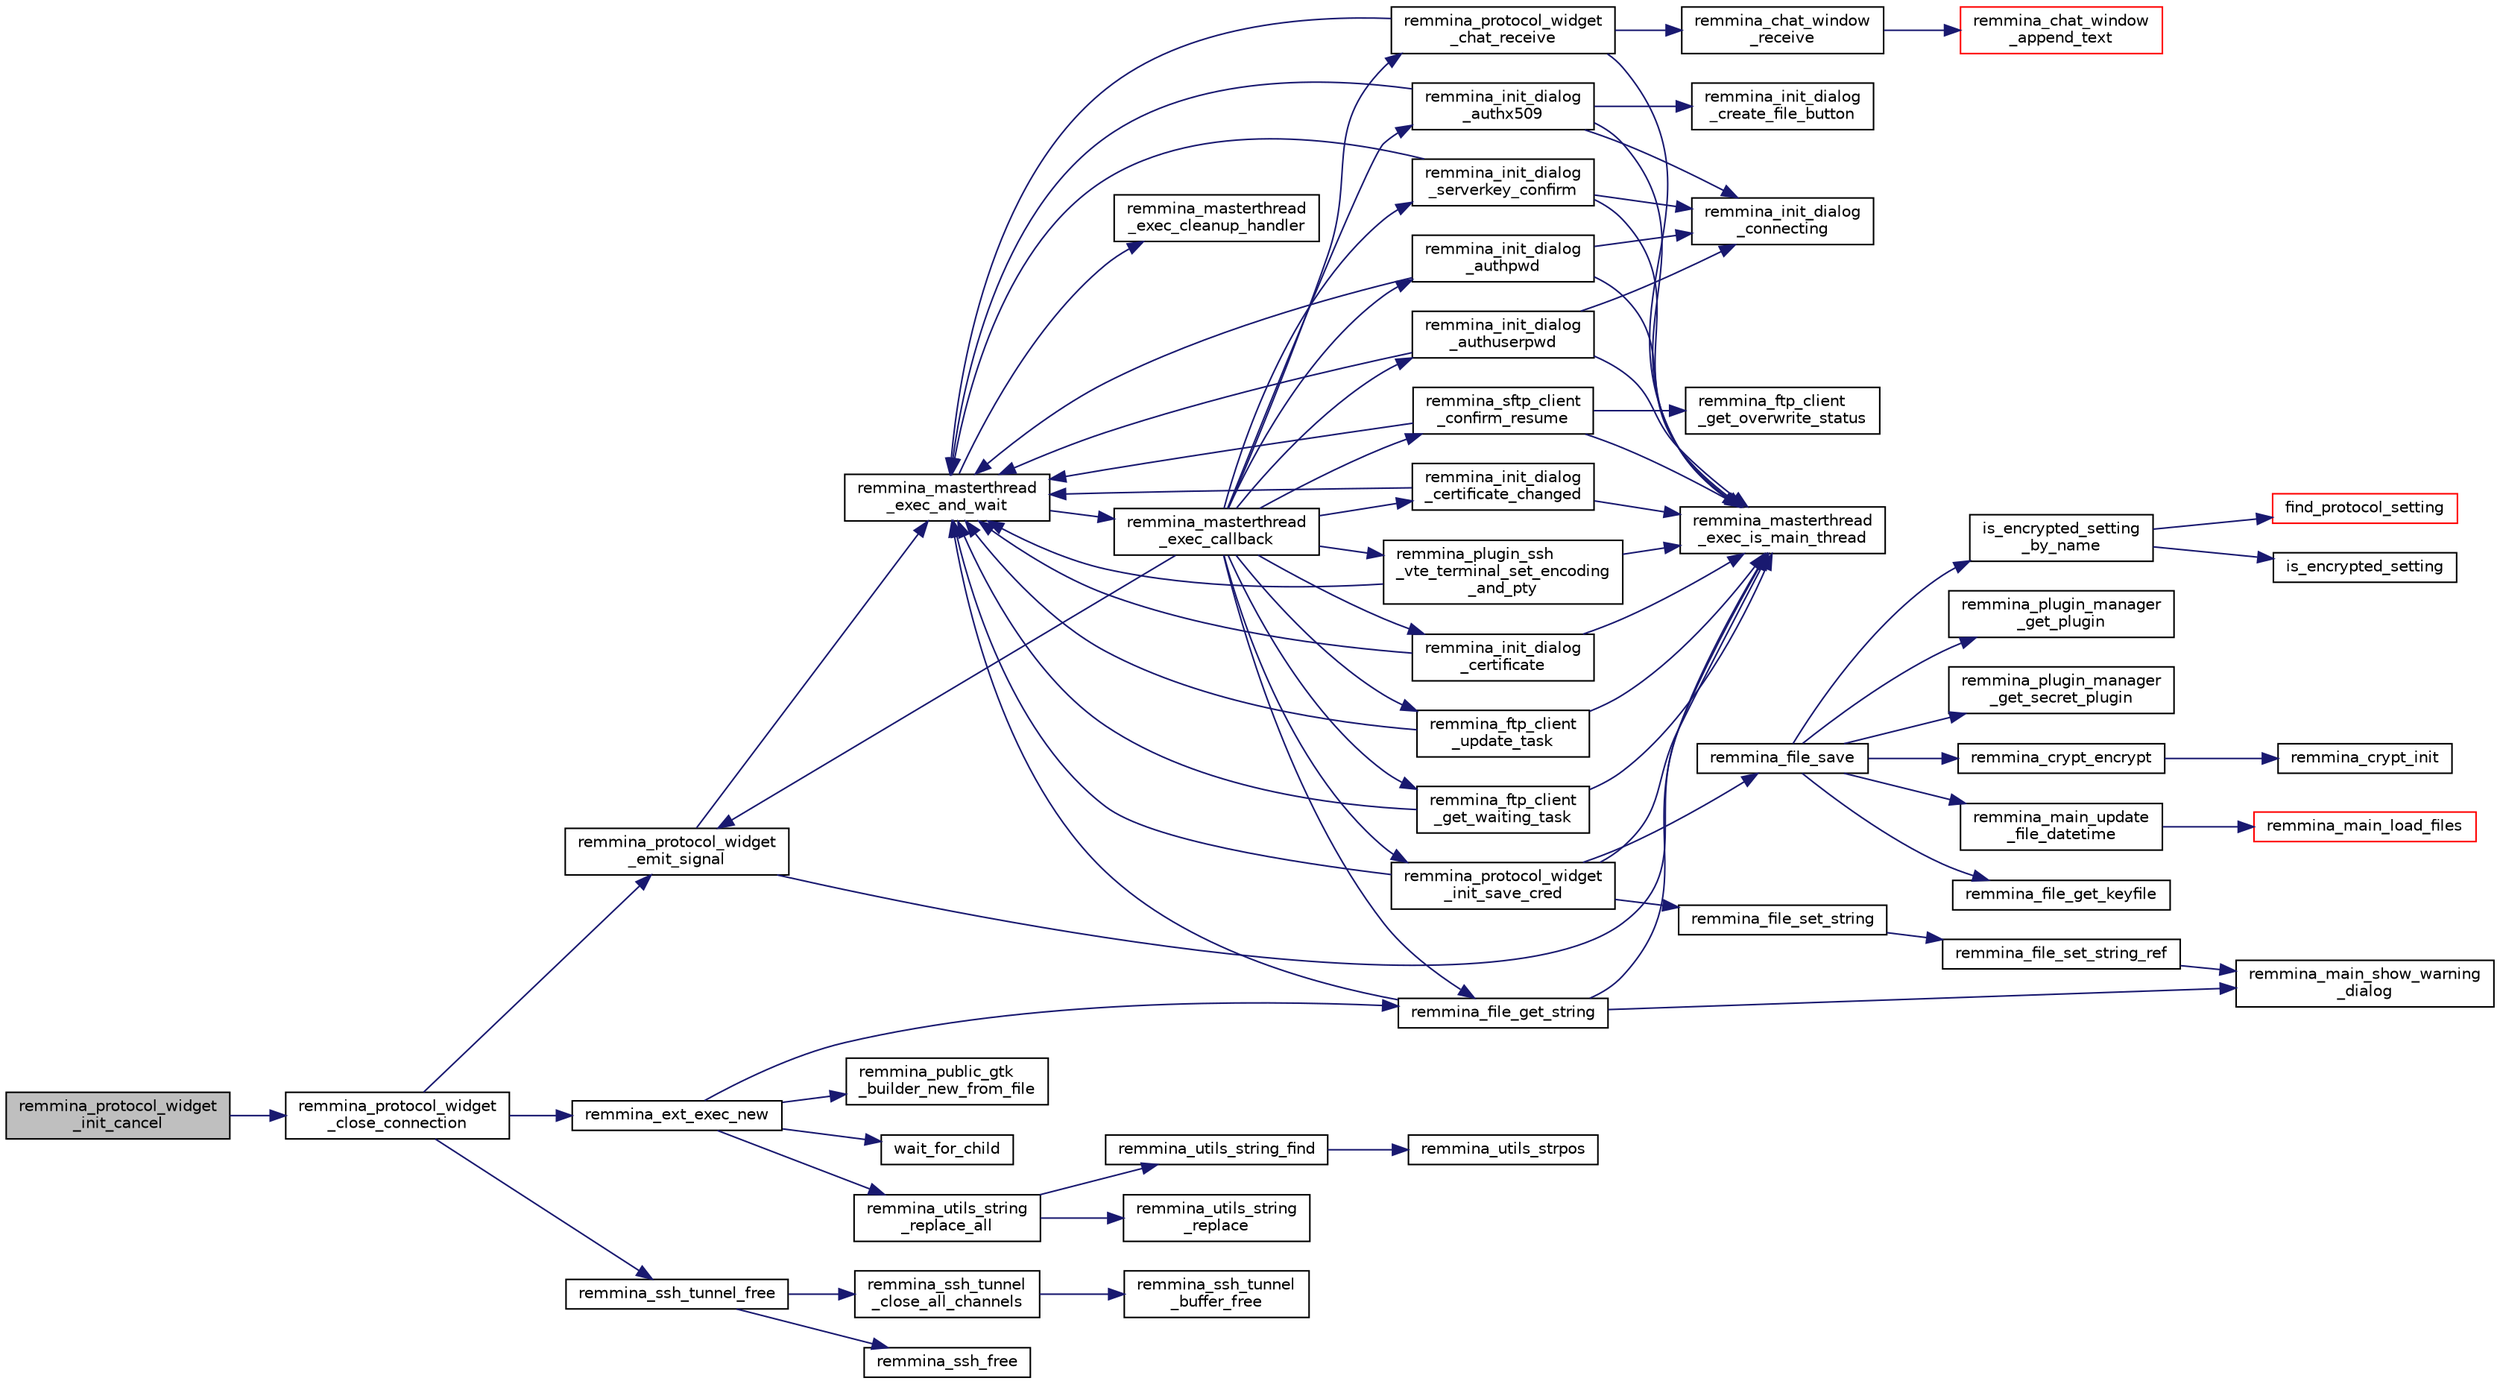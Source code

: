 digraph "remmina_protocol_widget_init_cancel"
{
  edge [fontname="Helvetica",fontsize="10",labelfontname="Helvetica",labelfontsize="10"];
  node [fontname="Helvetica",fontsize="10",shape=record];
  rankdir="LR";
  Node2322 [label="remmina_protocol_widget\l_init_cancel",height=0.2,width=0.4,color="black", fillcolor="grey75", style="filled", fontcolor="black"];
  Node2322 -> Node2323 [color="midnightblue",fontsize="10",style="solid",fontname="Helvetica"];
  Node2323 [label="remmina_protocol_widget\l_close_connection",height=0.2,width=0.4,color="black", fillcolor="white", style="filled",URL="$remmina__protocol__widget_8c.html#a326a430fe4d298e3564d9fd5b7945a82"];
  Node2323 -> Node2324 [color="midnightblue",fontsize="10",style="solid",fontname="Helvetica"];
  Node2324 [label="remmina_protocol_widget\l_emit_signal",height=0.2,width=0.4,color="black", fillcolor="white", style="filled",URL="$remmina__protocol__widget_8c.html#ac3e5a7f14aef4adb2e57d35e9c180b3b"];
  Node2324 -> Node2325 [color="midnightblue",fontsize="10",style="solid",fontname="Helvetica"];
  Node2325 [label="remmina_masterthread\l_exec_is_main_thread",height=0.2,width=0.4,color="black", fillcolor="white", style="filled",URL="$remmina__masterthread__exec_8c.html#a3a52e863a3a3da6da6bb5d36c13b7ff4"];
  Node2324 -> Node2326 [color="midnightblue",fontsize="10",style="solid",fontname="Helvetica"];
  Node2326 [label="remmina_masterthread\l_exec_and_wait",height=0.2,width=0.4,color="black", fillcolor="white", style="filled",URL="$remmina__masterthread__exec_8c.html#a14628c2470cac50e87916a70ea05c97d"];
  Node2326 -> Node2327 [color="midnightblue",fontsize="10",style="solid",fontname="Helvetica"];
  Node2327 [label="remmina_masterthread\l_exec_cleanup_handler",height=0.2,width=0.4,color="black", fillcolor="white", style="filled",URL="$remmina__masterthread__exec_8c.html#a94985f15fd0d27c037824ee90b0ecd3c"];
  Node2326 -> Node2328 [color="midnightblue",fontsize="10",style="solid",fontname="Helvetica"];
  Node2328 [label="remmina_masterthread\l_exec_callback",height=0.2,width=0.4,color="black", fillcolor="white", style="filled",URL="$remmina__masterthread__exec_8c.html#ae5c4d736f1856249c255430e010a179f"];
  Node2328 -> Node2329 [color="midnightblue",fontsize="10",style="solid",fontname="Helvetica"];
  Node2329 [label="remmina_protocol_widget\l_init_save_cred",height=0.2,width=0.4,color="black", fillcolor="white", style="filled",URL="$remmina__protocol__widget_8c.html#a7ac09ee83afa8a1a60cadf56b0ec83a6"];
  Node2329 -> Node2325 [color="midnightblue",fontsize="10",style="solid",fontname="Helvetica"];
  Node2329 -> Node2326 [color="midnightblue",fontsize="10",style="solid",fontname="Helvetica"];
  Node2329 -> Node2330 [color="midnightblue",fontsize="10",style="solid",fontname="Helvetica"];
  Node2330 [label="remmina_file_set_string",height=0.2,width=0.4,color="black", fillcolor="white", style="filled",URL="$remmina__file_8c.html#a85ca1ca2d0bf9ef29e490c6f4527a954"];
  Node2330 -> Node2331 [color="midnightblue",fontsize="10",style="solid",fontname="Helvetica"];
  Node2331 [label="remmina_file_set_string_ref",height=0.2,width=0.4,color="black", fillcolor="white", style="filled",URL="$remmina__file_8c.html#a74951c1067a1a5e1341f5e1c1206dec6"];
  Node2331 -> Node2332 [color="midnightblue",fontsize="10",style="solid",fontname="Helvetica"];
  Node2332 [label="remmina_main_show_warning\l_dialog",height=0.2,width=0.4,color="black", fillcolor="white", style="filled",URL="$remmina__main_8c.html#ad99b9c0bf2fa8c166a8b4a09e06ffdf7"];
  Node2329 -> Node2333 [color="midnightblue",fontsize="10",style="solid",fontname="Helvetica"];
  Node2333 [label="remmina_file_save",height=0.2,width=0.4,color="black", fillcolor="white", style="filled",URL="$remmina__file_8c.html#a8c893a5deec9bc446bd89cc9973416c7"];
  Node2333 -> Node2334 [color="midnightblue",fontsize="10",style="solid",fontname="Helvetica"];
  Node2334 [label="remmina_file_get_keyfile",height=0.2,width=0.4,color="black", fillcolor="white", style="filled",URL="$remmina__file_8c.html#a89ec355adbf6e03ad16d7faf810af46f"];
  Node2333 -> Node2335 [color="midnightblue",fontsize="10",style="solid",fontname="Helvetica"];
  Node2335 [label="remmina_plugin_manager\l_get_plugin",height=0.2,width=0.4,color="black", fillcolor="white", style="filled",URL="$remmina__plugin__manager_8c.html#a3872c8656a8a3d5147bcc603471c1932"];
  Node2333 -> Node2336 [color="midnightblue",fontsize="10",style="solid",fontname="Helvetica"];
  Node2336 [label="remmina_plugin_manager\l_get_secret_plugin",height=0.2,width=0.4,color="black", fillcolor="white", style="filled",URL="$remmina__plugin__manager_8c.html#ad380a98f6624aa8c830015c8b428b7b4"];
  Node2333 -> Node2337 [color="midnightblue",fontsize="10",style="solid",fontname="Helvetica"];
  Node2337 [label="is_encrypted_setting\l_by_name",height=0.2,width=0.4,color="black", fillcolor="white", style="filled",URL="$remmina__file_8c.html#a72580559fa04082418a993fec4c77281"];
  Node2337 -> Node2338 [color="midnightblue",fontsize="10",style="solid",fontname="Helvetica"];
  Node2338 [label="find_protocol_setting",height=0.2,width=0.4,color="red", fillcolor="white", style="filled",URL="$remmina__file_8c.html#acc88ee6f5ba73bf9c3b05ab9368c952f"];
  Node2337 -> Node2340 [color="midnightblue",fontsize="10",style="solid",fontname="Helvetica"];
  Node2340 [label="is_encrypted_setting",height=0.2,width=0.4,color="black", fillcolor="white", style="filled",URL="$remmina__file_8c.html#a29920ae737817d3f6c673bacbbf11ca1"];
  Node2333 -> Node2341 [color="midnightblue",fontsize="10",style="solid",fontname="Helvetica"];
  Node2341 [label="remmina_crypt_encrypt",height=0.2,width=0.4,color="black", fillcolor="white", style="filled",URL="$remmina__crypt_8c.html#aa02cf0fed3eb68d6a89815c3ba3bf7b1"];
  Node2341 -> Node2342 [color="midnightblue",fontsize="10",style="solid",fontname="Helvetica"];
  Node2342 [label="remmina_crypt_init",height=0.2,width=0.4,color="black", fillcolor="white", style="filled",URL="$remmina__crypt_8c.html#ae097c169aefdd5d83a57fc1bde511171"];
  Node2333 -> Node2343 [color="midnightblue",fontsize="10",style="solid",fontname="Helvetica"];
  Node2343 [label="remmina_main_update\l_file_datetime",height=0.2,width=0.4,color="black", fillcolor="white", style="filled",URL="$remmina__main_8c.html#a5ae0372dafe41f96a09097c07d1b270a"];
  Node2343 -> Node2344 [color="midnightblue",fontsize="10",style="solid",fontname="Helvetica"];
  Node2344 [label="remmina_main_load_files",height=0.2,width=0.4,color="red", fillcolor="white", style="filled",URL="$remmina__main_8c.html#a3617295e74fa84edbd41dedc601402a7"];
  Node2328 -> Node2377 [color="midnightblue",fontsize="10",style="solid",fontname="Helvetica"];
  Node2377 [label="remmina_protocol_widget\l_chat_receive",height=0.2,width=0.4,color="black", fillcolor="white", style="filled",URL="$remmina__protocol__widget_8c.html#ae2522242b3f39ee84ee8cf75170de0c0"];
  Node2377 -> Node2325 [color="midnightblue",fontsize="10",style="solid",fontname="Helvetica"];
  Node2377 -> Node2326 [color="midnightblue",fontsize="10",style="solid",fontname="Helvetica"];
  Node2377 -> Node2378 [color="midnightblue",fontsize="10",style="solid",fontname="Helvetica"];
  Node2378 [label="remmina_chat_window\l_receive",height=0.2,width=0.4,color="black", fillcolor="white", style="filled",URL="$remmina__chat__window_8c.html#a45724aed5474dd741563ffbf89237022"];
  Node2378 -> Node2379 [color="midnightblue",fontsize="10",style="solid",fontname="Helvetica"];
  Node2379 [label="remmina_chat_window\l_append_text",height=0.2,width=0.4,color="red", fillcolor="white", style="filled",URL="$remmina__chat__window_8c.html#adfffc86df4856aabe2593de07742985f"];
  Node2328 -> Node2357 [color="midnightblue",fontsize="10",style="solid",fontname="Helvetica"];
  Node2357 [label="remmina_file_get_string",height=0.2,width=0.4,color="black", fillcolor="white", style="filled",URL="$remmina__file_8c.html#a8eb1b213d9d08c6ad13683ce05f4355e"];
  Node2357 -> Node2325 [color="midnightblue",fontsize="10",style="solid",fontname="Helvetica"];
  Node2357 -> Node2326 [color="midnightblue",fontsize="10",style="solid",fontname="Helvetica"];
  Node2357 -> Node2332 [color="midnightblue",fontsize="10",style="solid",fontname="Helvetica"];
  Node2328 -> Node2381 [color="midnightblue",fontsize="10",style="solid",fontname="Helvetica"];
  Node2381 [label="remmina_init_dialog\l_serverkey_confirm",height=0.2,width=0.4,color="black", fillcolor="white", style="filled",URL="$remmina__init__dialog_8c.html#a11fba22fe5f7f85985e01b499a52e534"];
  Node2381 -> Node2325 [color="midnightblue",fontsize="10",style="solid",fontname="Helvetica"];
  Node2381 -> Node2326 [color="midnightblue",fontsize="10",style="solid",fontname="Helvetica"];
  Node2381 -> Node2382 [color="midnightblue",fontsize="10",style="solid",fontname="Helvetica"];
  Node2382 [label="remmina_init_dialog\l_connecting",height=0.2,width=0.4,color="black", fillcolor="white", style="filled",URL="$remmina__init__dialog_8c.html#a7602c5b714e02a10506977dd983e7446"];
  Node2328 -> Node2383 [color="midnightblue",fontsize="10",style="solid",fontname="Helvetica"];
  Node2383 [label="remmina_init_dialog\l_authpwd",height=0.2,width=0.4,color="black", fillcolor="white", style="filled",URL="$remmina__init__dialog_8c.html#a755fc90b41b65cd6106915ab501433fa"];
  Node2383 -> Node2325 [color="midnightblue",fontsize="10",style="solid",fontname="Helvetica"];
  Node2383 -> Node2326 [color="midnightblue",fontsize="10",style="solid",fontname="Helvetica"];
  Node2383 -> Node2382 [color="midnightblue",fontsize="10",style="solid",fontname="Helvetica"];
  Node2328 -> Node2384 [color="midnightblue",fontsize="10",style="solid",fontname="Helvetica"];
  Node2384 [label="remmina_init_dialog\l_authuserpwd",height=0.2,width=0.4,color="black", fillcolor="white", style="filled",URL="$remmina__init__dialog_8c.html#ad941f2348cd1752fc9d58c263690726c"];
  Node2384 -> Node2325 [color="midnightblue",fontsize="10",style="solid",fontname="Helvetica"];
  Node2384 -> Node2326 [color="midnightblue",fontsize="10",style="solid",fontname="Helvetica"];
  Node2384 -> Node2382 [color="midnightblue",fontsize="10",style="solid",fontname="Helvetica"];
  Node2328 -> Node2385 [color="midnightblue",fontsize="10",style="solid",fontname="Helvetica"];
  Node2385 [label="remmina_init_dialog\l_certificate",height=0.2,width=0.4,color="black", fillcolor="white", style="filled",URL="$remmina__init__dialog_8c.html#abd47233840e1eefc1d511bc4e153b98b"];
  Node2385 -> Node2325 [color="midnightblue",fontsize="10",style="solid",fontname="Helvetica"];
  Node2385 -> Node2326 [color="midnightblue",fontsize="10",style="solid",fontname="Helvetica"];
  Node2328 -> Node2386 [color="midnightblue",fontsize="10",style="solid",fontname="Helvetica"];
  Node2386 [label="remmina_init_dialog\l_certificate_changed",height=0.2,width=0.4,color="black", fillcolor="white", style="filled",URL="$remmina__init__dialog_8c.html#a07e0824fe19e8169d076878aca502fc8"];
  Node2386 -> Node2325 [color="midnightblue",fontsize="10",style="solid",fontname="Helvetica"];
  Node2386 -> Node2326 [color="midnightblue",fontsize="10",style="solid",fontname="Helvetica"];
  Node2328 -> Node2387 [color="midnightblue",fontsize="10",style="solid",fontname="Helvetica"];
  Node2387 [label="remmina_init_dialog\l_authx509",height=0.2,width=0.4,color="black", fillcolor="white", style="filled",URL="$remmina__init__dialog_8c.html#a022dc4f1c87b00dac294837358394ddf"];
  Node2387 -> Node2325 [color="midnightblue",fontsize="10",style="solid",fontname="Helvetica"];
  Node2387 -> Node2326 [color="midnightblue",fontsize="10",style="solid",fontname="Helvetica"];
  Node2387 -> Node2388 [color="midnightblue",fontsize="10",style="solid",fontname="Helvetica"];
  Node2388 [label="remmina_init_dialog\l_create_file_button",height=0.2,width=0.4,color="black", fillcolor="white", style="filled",URL="$remmina__init__dialog_8c.html#ad583daf796f4a3c43dbcce49ebcf240f"];
  Node2387 -> Node2382 [color="midnightblue",fontsize="10",style="solid",fontname="Helvetica"];
  Node2328 -> Node2389 [color="midnightblue",fontsize="10",style="solid",fontname="Helvetica"];
  Node2389 [label="remmina_ftp_client\l_update_task",height=0.2,width=0.4,color="black", fillcolor="white", style="filled",URL="$remmina__ftp__client_8c.html#ad96358f40ab056c91f796ddda886a1dd"];
  Node2389 -> Node2325 [color="midnightblue",fontsize="10",style="solid",fontname="Helvetica"];
  Node2389 -> Node2326 [color="midnightblue",fontsize="10",style="solid",fontname="Helvetica"];
  Node2328 -> Node2390 [color="midnightblue",fontsize="10",style="solid",fontname="Helvetica"];
  Node2390 [label="remmina_ftp_client\l_get_waiting_task",height=0.2,width=0.4,color="black", fillcolor="white", style="filled",URL="$remmina__ftp__client_8c.html#a33e4993b60c36eae89a6a0a943d28141"];
  Node2390 -> Node2325 [color="midnightblue",fontsize="10",style="solid",fontname="Helvetica"];
  Node2390 -> Node2326 [color="midnightblue",fontsize="10",style="solid",fontname="Helvetica"];
  Node2328 -> Node2324 [color="midnightblue",fontsize="10",style="solid",fontname="Helvetica"];
  Node2328 -> Node2391 [color="midnightblue",fontsize="10",style="solid",fontname="Helvetica"];
  Node2391 [label="remmina_sftp_client\l_confirm_resume",height=0.2,width=0.4,color="black", fillcolor="white", style="filled",URL="$remmina__sftp__client_8c.html#a138904893cb9c7f6535b8dfc7ba17e33"];
  Node2391 -> Node2392 [color="midnightblue",fontsize="10",style="solid",fontname="Helvetica"];
  Node2392 [label="remmina_ftp_client\l_get_overwrite_status",height=0.2,width=0.4,color="black", fillcolor="white", style="filled",URL="$remmina__ftp__client_8c.html#a20d0575c04eb24553aeba7d0316e7a2e"];
  Node2391 -> Node2325 [color="midnightblue",fontsize="10",style="solid",fontname="Helvetica"];
  Node2391 -> Node2326 [color="midnightblue",fontsize="10",style="solid",fontname="Helvetica"];
  Node2328 -> Node2393 [color="midnightblue",fontsize="10",style="solid",fontname="Helvetica"];
  Node2393 [label="remmina_plugin_ssh\l_vte_terminal_set_encoding\l_and_pty",height=0.2,width=0.4,color="black", fillcolor="white", style="filled",URL="$remmina__ssh__plugin_8c.html#adc8e3776e67abca9ab913bc33172e4ce"];
  Node2393 -> Node2325 [color="midnightblue",fontsize="10",style="solid",fontname="Helvetica"];
  Node2393 -> Node2326 [color="midnightblue",fontsize="10",style="solid",fontname="Helvetica"];
  Node2323 -> Node2394 [color="midnightblue",fontsize="10",style="solid",fontname="Helvetica"];
  Node2394 [label="remmina_ssh_tunnel_free",height=0.2,width=0.4,color="black", fillcolor="white", style="filled",URL="$remmina__ssh_8c.html#a223f8dd7a678bcec2ece40a2d8f7ea06"];
  Node2394 -> Node2395 [color="midnightblue",fontsize="10",style="solid",fontname="Helvetica"];
  Node2395 [label="remmina_ssh_tunnel\l_close_all_channels",height=0.2,width=0.4,color="black", fillcolor="white", style="filled",URL="$remmina__ssh_8c.html#a0a0aff99448b4eec63bf11d7a4bb9ab7"];
  Node2395 -> Node2396 [color="midnightblue",fontsize="10",style="solid",fontname="Helvetica"];
  Node2396 [label="remmina_ssh_tunnel\l_buffer_free",height=0.2,width=0.4,color="black", fillcolor="white", style="filled",URL="$remmina__ssh_8c.html#a2dc66f410992afe4c2b9ad5bda770d6c"];
  Node2394 -> Node2397 [color="midnightblue",fontsize="10",style="solid",fontname="Helvetica"];
  Node2397 [label="remmina_ssh_free",height=0.2,width=0.4,color="black", fillcolor="white", style="filled",URL="$remmina__ssh_8c.html#acdb9f57d2f9b47913715a8d8a0ea0c02"];
  Node2323 -> Node2398 [color="midnightblue",fontsize="10",style="solid",fontname="Helvetica"];
  Node2398 [label="remmina_ext_exec_new",height=0.2,width=0.4,color="black", fillcolor="white", style="filled",URL="$remmina__ext__exec_8c.html#a7c81795162a70d06294fdf935ea210d7"];
  Node2398 -> Node2357 [color="midnightblue",fontsize="10",style="solid",fontname="Helvetica"];
  Node2398 -> Node2399 [color="midnightblue",fontsize="10",style="solid",fontname="Helvetica"];
  Node2399 [label="remmina_utils_string\l_replace_all",height=0.2,width=0.4,color="black", fillcolor="white", style="filled",URL="$remmina__utils_8c.html#ac804e6111e538ee2fa425b8b6fd1fb66",tooltip="Replaces all occurrences of needle in haystack with replace. "];
  Node2399 -> Node2400 [color="midnightblue",fontsize="10",style="solid",fontname="Helvetica"];
  Node2400 [label="remmina_utils_string_find",height=0.2,width=0.4,color="black", fillcolor="white", style="filled",URL="$remmina__utils_8c.html#a75eb5f79df692dfe4db221d03a5fa355"];
  Node2400 -> Node2401 [color="midnightblue",fontsize="10",style="solid",fontname="Helvetica"];
  Node2401 [label="remmina_utils_strpos",height=0.2,width=0.4,color="black", fillcolor="white", style="filled",URL="$remmina__utils_8c.html#ae4318060ee81f8fbd907904892dd71d3"];
  Node2399 -> Node2402 [color="midnightblue",fontsize="10",style="solid",fontname="Helvetica"];
  Node2402 [label="remmina_utils_string\l_replace",height=0.2,width=0.4,color="black", fillcolor="white", style="filled",URL="$remmina__utils_8c.html#aa6859a61aa28f46591750c9afdef66f4"];
  Node2398 -> Node2403 [color="midnightblue",fontsize="10",style="solid",fontname="Helvetica"];
  Node2403 [label="remmina_public_gtk\l_builder_new_from_file",height=0.2,width=0.4,color="black", fillcolor="white", style="filled",URL="$remmina__public_8c.html#a3031598a6e4f67d1519d8e5afba7da41"];
  Node2398 -> Node2404 [color="midnightblue",fontsize="10",style="solid",fontname="Helvetica"];
  Node2404 [label="wait_for_child",height=0.2,width=0.4,color="black", fillcolor="white", style="filled",URL="$remmina__ext__exec_8c.html#aa063217311c67408819a2c1b86ff92dd"];
}

